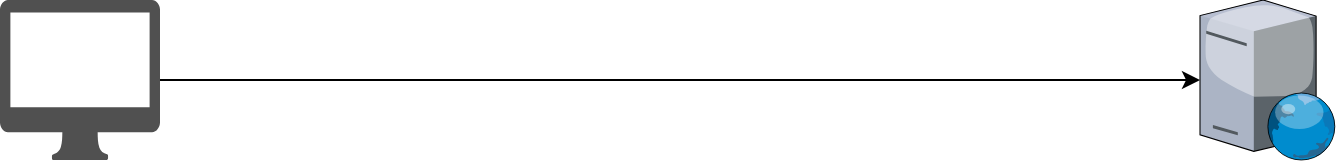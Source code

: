 <mxfile version="20.2.3" type="device" pages="4"><diagram id="-C9sXRk2VzDsb_JQE4t-" name="TLS handshake"><mxGraphModel dx="930" dy="710" grid="1" gridSize="10" guides="1" tooltips="1" connect="1" arrows="1" fold="1" page="1" pageScale="1" pageWidth="850" pageHeight="1100" math="0" shadow="0"><root><mxCell id="0"/><mxCell id="1" parent="0"/><mxCell id="I6VowuoCjAoper39L-k0-2" value="" style="sketch=0;pointerEvents=1;shadow=0;dashed=0;html=1;strokeColor=none;fillColor=#505050;labelPosition=center;verticalLabelPosition=bottom;verticalAlign=top;outlineConnect=0;align=center;shape=mxgraph.office.devices.mac_client;" vertex="1" parent="1"><mxGeometry x="80" y="40" width="80" height="80" as="geometry"/></mxCell><mxCell id="I6VowuoCjAoper39L-k0-3" value="" style="verticalLabelPosition=bottom;sketch=0;aspect=fixed;html=1;verticalAlign=top;strokeColor=none;align=center;outlineConnect=0;shape=mxgraph.citrix.web_server;" vertex="1" parent="1"><mxGeometry x="680" y="40" width="68" height="80" as="geometry"/></mxCell><mxCell id="I6VowuoCjAoper39L-k0-4" value="" style="endArrow=classic;html=1;rounded=0;" edge="1" parent="1" source="I6VowuoCjAoper39L-k0-2" target="I6VowuoCjAoper39L-k0-3"><mxGeometry width="50" height="50" relative="1" as="geometry"><mxPoint x="250" y="200" as="sourcePoint"/><mxPoint x="300" y="150" as="targetPoint"/></mxGeometry></mxCell></root></mxGraphModel></diagram><diagram id="MkCuobQXZQH7I45_kiIT" name="Symmetric Encryption"><mxGraphModel dx="1116" dy="852" grid="1" gridSize="10" guides="1" tooltips="1" connect="1" arrows="1" fold="1" page="1" pageScale="1" pageWidth="850" pageHeight="1100" math="0" shadow="0"><root><mxCell id="0"/><mxCell id="1" parent="0"/></root></mxGraphModel></diagram><diagram id="3ArgHHlqFTAbUtZ2F60R" name="Asymmetric encryption"><mxGraphModel dx="1116" dy="852" grid="1" gridSize="10" guides="1" tooltips="1" connect="1" arrows="1" fold="1" page="1" pageScale="1" pageWidth="850" pageHeight="1100" math="0" shadow="0"><root><mxCell id="0"/><mxCell id="1" parent="0"/></root></mxGraphModel></diagram><diagram id="Is1mmIRjHHyDeY6z2oIK" name="Certificate"><mxGraphModel dx="1116" dy="852" grid="1" gridSize="10" guides="1" tooltips="1" connect="1" arrows="1" fold="1" page="1" pageScale="1" pageWidth="850" pageHeight="1100" math="0" shadow="0"><root><mxCell id="0"/><mxCell id="1" parent="0"/></root></mxGraphModel></diagram></mxfile>
